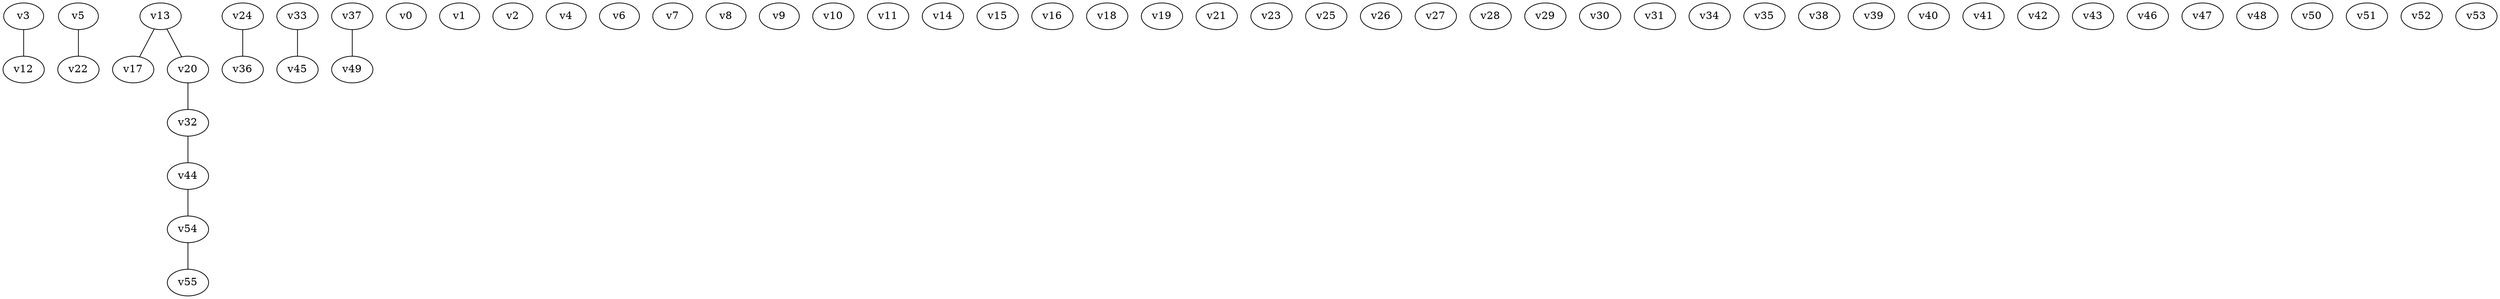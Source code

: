 // SCC from specific input
graph {
v3 -- v12;
v5 -- v22;
v13 -- v17;
v13 -- v20;
v20 -- v32;
v24 -- v36;
v32 -- v44;
v33 -- v45;
v37 -- v49;
v44 -- v54;
v54 -- v55;
v0;
v1;
v2;
v4;
v6;
v7;
v8;
v9;
v10;
v11;
v14;
v15;
v16;
v18;
v19;
v21;
v23;
v25;
v26;
v27;
v28;
v29;
v30;
v31;
v34;
v35;
v38;
v39;
v40;
v41;
v42;
v43;
v46;
v47;
v48;
v50;
v51;
v52;
v53;
}